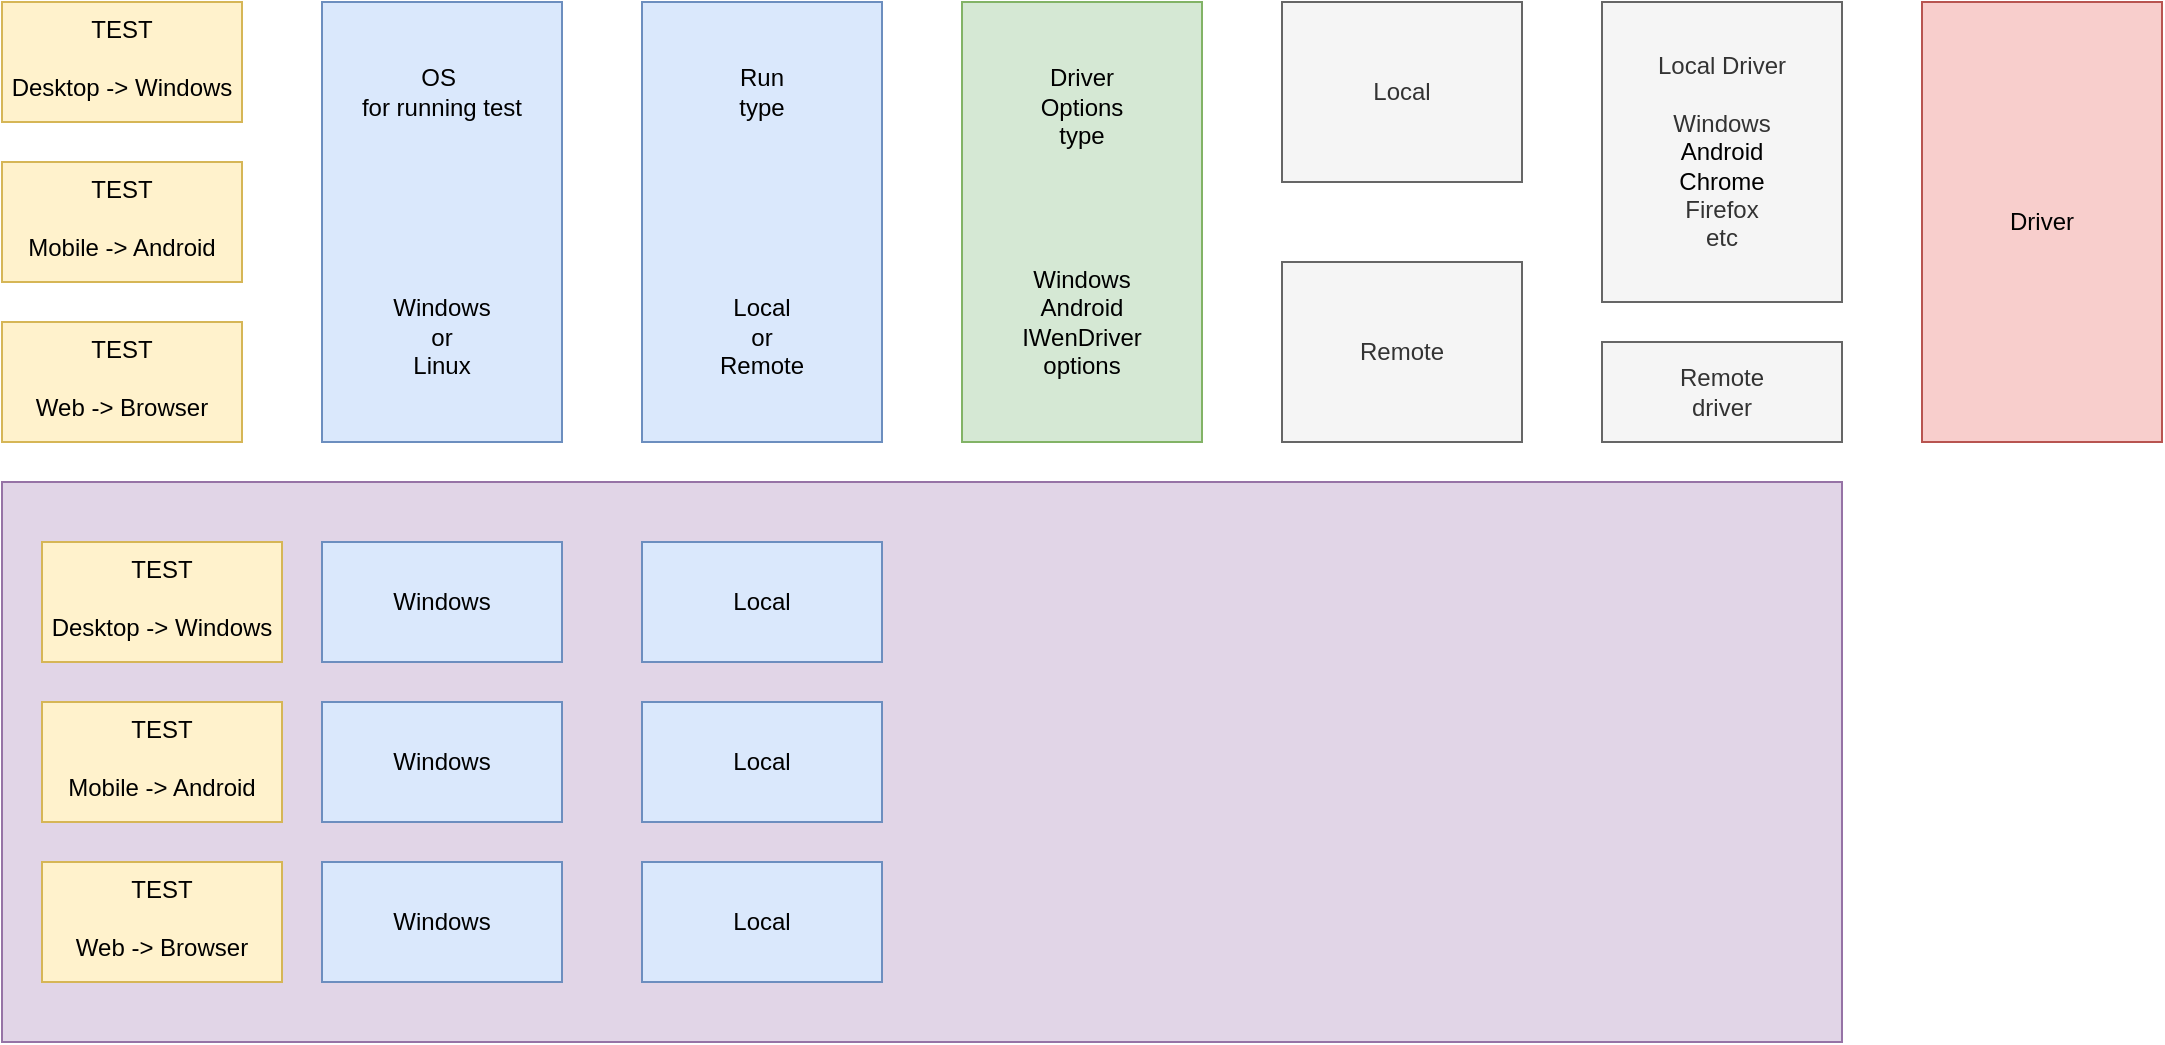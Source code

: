 <mxfile version="22.1.11" type="device">
  <diagram name="Page-1" id="6ax5AF3SJ0rXut9YnB9X">
    <mxGraphModel dx="1372" dy="836" grid="1" gridSize="10" guides="1" tooltips="1" connect="1" arrows="1" fold="1" page="1" pageScale="1" pageWidth="827" pageHeight="1169" math="0" shadow="0">
      <root>
        <mxCell id="0" />
        <mxCell id="1" parent="0" />
        <mxCell id="2ue-FdrvPYozjpDLPWod-1" value="TEST&lt;br&gt;&lt;br&gt;Desktop -&amp;gt; Windows&lt;br&gt;" style="rounded=0;whiteSpace=wrap;html=1;fillColor=#fff2cc;strokeColor=#d6b656;verticalAlign=top;" vertex="1" parent="1">
          <mxGeometry y="200" width="120" height="60" as="geometry" />
        </mxCell>
        <mxCell id="2ue-FdrvPYozjpDLPWod-2" value="TEST&lt;br&gt;&lt;br&gt;Mobile -&amp;gt; Android" style="rounded=0;whiteSpace=wrap;html=1;fillColor=#fff2cc;strokeColor=#d6b656;verticalAlign=top;" vertex="1" parent="1">
          <mxGeometry y="280" width="120" height="60" as="geometry" />
        </mxCell>
        <mxCell id="2ue-FdrvPYozjpDLPWod-3" value="TEST&lt;br&gt;&lt;br&gt;Web -&amp;gt; Browser" style="rounded=0;whiteSpace=wrap;html=1;fillColor=#fff2cc;strokeColor=#d6b656;verticalAlign=top;" vertex="1" parent="1">
          <mxGeometry y="360" width="120" height="60" as="geometry" />
        </mxCell>
        <mxCell id="2ue-FdrvPYozjpDLPWod-4" value="OS&amp;nbsp;&lt;br&gt;for running test&lt;br&gt;&lt;br&gt;&lt;br&gt;&lt;br&gt;&lt;br&gt;&lt;br&gt;&lt;br&gt;Windows&lt;br&gt;or&lt;br&gt;Linux" style="rounded=0;whiteSpace=wrap;html=1;fillColor=#dae8fc;strokeColor=#6c8ebf;" vertex="1" parent="1">
          <mxGeometry x="160" y="200" width="120" height="220" as="geometry" />
        </mxCell>
        <mxCell id="2ue-FdrvPYozjpDLPWod-5" value="Run &lt;br&gt;type&lt;br&gt;&lt;br&gt;&lt;br&gt;&lt;br&gt;&lt;br&gt;&lt;br&gt;&lt;br&gt;Local&lt;br&gt;or&lt;br&gt;Remote" style="rounded=0;whiteSpace=wrap;html=1;fillColor=#dae8fc;strokeColor=#6c8ebf;" vertex="1" parent="1">
          <mxGeometry x="320" y="200" width="120" height="220" as="geometry" />
        </mxCell>
        <mxCell id="2ue-FdrvPYozjpDLPWod-6" value="Local" style="rounded=0;whiteSpace=wrap;html=1;fillColor=#f5f5f5;strokeColor=#666666;fontColor=#333333;" vertex="1" parent="1">
          <mxGeometry x="640" y="200" width="120" height="90" as="geometry" />
        </mxCell>
        <mxCell id="2ue-FdrvPYozjpDLPWod-7" value="Remote" style="rounded=0;whiteSpace=wrap;html=1;fillColor=#f5f5f5;strokeColor=#666666;fontColor=#333333;" vertex="1" parent="1">
          <mxGeometry x="640" y="330" width="120" height="90" as="geometry" />
        </mxCell>
        <mxCell id="2ue-FdrvPYozjpDLPWod-8" value="Driver &lt;br&gt;Options&lt;br&gt;type&lt;br&gt;&lt;br&gt;&lt;br&gt;&lt;br&gt;&lt;br&gt;Windows&lt;br&gt;Android&lt;br&gt;IWenDriver&lt;br&gt;options" style="rounded=0;whiteSpace=wrap;html=1;fillColor=#d5e8d4;strokeColor=#82b366;" vertex="1" parent="1">
          <mxGeometry x="480" y="200" width="120" height="220" as="geometry" />
        </mxCell>
        <mxCell id="2ue-FdrvPYozjpDLPWod-9" value="Local Driver&lt;br&gt;&lt;br&gt;Windows&lt;br style=&quot;border-color: var(--border-color); color: rgb(0, 0, 0);&quot;&gt;&lt;span style=&quot;color: rgb(0, 0, 0);&quot;&gt;Android&lt;/span&gt;&lt;br style=&quot;border-color: var(--border-color); color: rgb(0, 0, 0);&quot;&gt;&lt;font color=&quot;#000000&quot;&gt;Chrome&lt;br&gt;&lt;/font&gt;Firefox&lt;br&gt;etc&lt;br&gt;" style="rounded=0;whiteSpace=wrap;html=1;fillColor=#f5f5f5;strokeColor=#666666;fontColor=#333333;" vertex="1" parent="1">
          <mxGeometry x="800" y="200" width="120" height="150" as="geometry" />
        </mxCell>
        <mxCell id="2ue-FdrvPYozjpDLPWod-10" value="Remote&lt;br&gt;driver" style="rounded=0;whiteSpace=wrap;html=1;fillColor=#f5f5f5;strokeColor=#666666;fontColor=#333333;" vertex="1" parent="1">
          <mxGeometry x="800" y="370" width="120" height="50" as="geometry" />
        </mxCell>
        <mxCell id="2ue-FdrvPYozjpDLPWod-11" value="Driver" style="rounded=0;whiteSpace=wrap;html=1;fillColor=#f8cecc;strokeColor=#b85450;" vertex="1" parent="1">
          <mxGeometry x="960" y="200" width="120" height="220" as="geometry" />
        </mxCell>
        <mxCell id="2ue-FdrvPYozjpDLPWod-13" value="" style="rounded=0;whiteSpace=wrap;html=1;fillColor=#e1d5e7;strokeColor=#9673a6;" vertex="1" parent="1">
          <mxGeometry y="440" width="920" height="280" as="geometry" />
        </mxCell>
        <mxCell id="2ue-FdrvPYozjpDLPWod-14" value="TEST&lt;br&gt;&lt;br&gt;Desktop -&amp;gt; Windows&lt;br&gt;" style="rounded=0;whiteSpace=wrap;html=1;fillColor=#fff2cc;strokeColor=#d6b656;verticalAlign=top;" vertex="1" parent="1">
          <mxGeometry x="20" y="470" width="120" height="60" as="geometry" />
        </mxCell>
        <mxCell id="2ue-FdrvPYozjpDLPWod-15" value="TEST&lt;br&gt;&lt;br&gt;Mobile -&amp;gt; Android" style="rounded=0;whiteSpace=wrap;html=1;fillColor=#fff2cc;strokeColor=#d6b656;verticalAlign=top;" vertex="1" parent="1">
          <mxGeometry x="20" y="550" width="120" height="60" as="geometry" />
        </mxCell>
        <mxCell id="2ue-FdrvPYozjpDLPWod-16" value="TEST&lt;br&gt;&lt;br&gt;Web -&amp;gt; Browser" style="rounded=0;whiteSpace=wrap;html=1;fillColor=#fff2cc;strokeColor=#d6b656;verticalAlign=top;" vertex="1" parent="1">
          <mxGeometry x="20" y="630" width="120" height="60" as="geometry" />
        </mxCell>
        <mxCell id="2ue-FdrvPYozjpDLPWod-17" value="Windows" style="rounded=0;whiteSpace=wrap;html=1;fillColor=#dae8fc;strokeColor=#6c8ebf;" vertex="1" parent="1">
          <mxGeometry x="160" y="470" width="120" height="60" as="geometry" />
        </mxCell>
        <mxCell id="2ue-FdrvPYozjpDLPWod-18" value="Local" style="rounded=0;whiteSpace=wrap;html=1;fillColor=#dae8fc;strokeColor=#6c8ebf;" vertex="1" parent="1">
          <mxGeometry x="320" y="470" width="120" height="60" as="geometry" />
        </mxCell>
        <mxCell id="2ue-FdrvPYozjpDLPWod-19" value="Windows" style="rounded=0;whiteSpace=wrap;html=1;fillColor=#dae8fc;strokeColor=#6c8ebf;" vertex="1" parent="1">
          <mxGeometry x="160" y="550" width="120" height="60" as="geometry" />
        </mxCell>
        <mxCell id="2ue-FdrvPYozjpDLPWod-20" value="Windows" style="rounded=0;whiteSpace=wrap;html=1;fillColor=#dae8fc;strokeColor=#6c8ebf;" vertex="1" parent="1">
          <mxGeometry x="160" y="630" width="120" height="60" as="geometry" />
        </mxCell>
        <mxCell id="2ue-FdrvPYozjpDLPWod-21" value="Local" style="rounded=0;whiteSpace=wrap;html=1;fillColor=#dae8fc;strokeColor=#6c8ebf;" vertex="1" parent="1">
          <mxGeometry x="320" y="550" width="120" height="60" as="geometry" />
        </mxCell>
        <mxCell id="2ue-FdrvPYozjpDLPWod-22" value="Local" style="rounded=0;whiteSpace=wrap;html=1;fillColor=#dae8fc;strokeColor=#6c8ebf;" vertex="1" parent="1">
          <mxGeometry x="320" y="630" width="120" height="60" as="geometry" />
        </mxCell>
      </root>
    </mxGraphModel>
  </diagram>
</mxfile>
